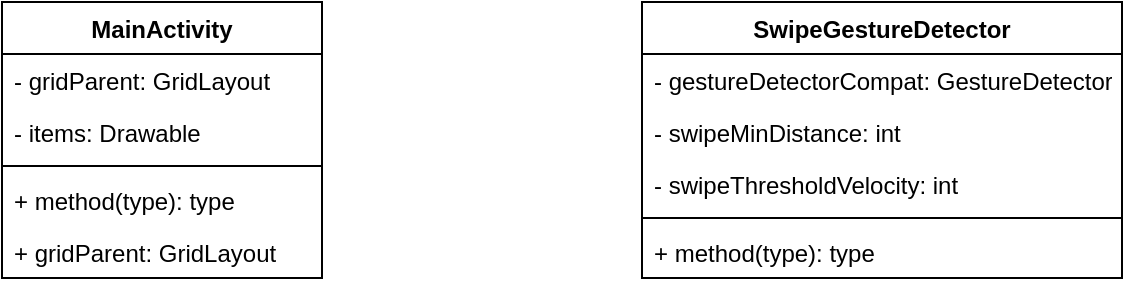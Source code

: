 <mxfile version="20.3.0" type="device"><diagram id="C5RBs43oDa-KdzZeNtuy" name="Page-1"><mxGraphModel dx="1145" dy="590" grid="1" gridSize="10" guides="1" tooltips="1" connect="1" arrows="1" fold="1" page="1" pageScale="1" pageWidth="827" pageHeight="1169" math="0" shadow="0"><root><mxCell id="WIyWlLk6GJQsqaUBKTNV-0"/><mxCell id="WIyWlLk6GJQsqaUBKTNV-1" parent="WIyWlLk6GJQsqaUBKTNV-0"/><mxCell id="E9Z4wYJC41i7d7zlD1jB-0" value="MainActivity" style="swimlane;fontStyle=1;align=center;verticalAlign=top;childLayout=stackLayout;horizontal=1;startSize=26;horizontalStack=0;resizeParent=1;resizeParentMax=0;resizeLast=0;collapsible=1;marginBottom=0;" vertex="1" parent="WIyWlLk6GJQsqaUBKTNV-1"><mxGeometry x="80" y="80" width="160" height="138" as="geometry"/></mxCell><mxCell id="E9Z4wYJC41i7d7zlD1jB-1" value="- gridParent: GridLayout" style="text;strokeColor=none;fillColor=none;align=left;verticalAlign=top;spacingLeft=4;spacingRight=4;overflow=hidden;rotatable=0;points=[[0,0.5],[1,0.5]];portConstraint=eastwest;" vertex="1" parent="E9Z4wYJC41i7d7zlD1jB-0"><mxGeometry y="26" width="160" height="26" as="geometry"/></mxCell><mxCell id="E9Z4wYJC41i7d7zlD1jB-4" value="- items: Drawable" style="text;strokeColor=none;fillColor=none;align=left;verticalAlign=top;spacingLeft=4;spacingRight=4;overflow=hidden;rotatable=0;points=[[0,0.5],[1,0.5]];portConstraint=eastwest;" vertex="1" parent="E9Z4wYJC41i7d7zlD1jB-0"><mxGeometry y="52" width="160" height="26" as="geometry"/></mxCell><mxCell id="E9Z4wYJC41i7d7zlD1jB-2" value="" style="line;strokeWidth=1;fillColor=none;align=left;verticalAlign=middle;spacingTop=-1;spacingLeft=3;spacingRight=3;rotatable=0;labelPosition=right;points=[];portConstraint=eastwest;strokeColor=inherit;" vertex="1" parent="E9Z4wYJC41i7d7zlD1jB-0"><mxGeometry y="78" width="160" height="8" as="geometry"/></mxCell><mxCell id="E9Z4wYJC41i7d7zlD1jB-3" value="+ method(type): type" style="text;strokeColor=none;fillColor=none;align=left;verticalAlign=top;spacingLeft=4;spacingRight=4;overflow=hidden;rotatable=0;points=[[0,0.5],[1,0.5]];portConstraint=eastwest;" vertex="1" parent="E9Z4wYJC41i7d7zlD1jB-0"><mxGeometry y="86" width="160" height="26" as="geometry"/></mxCell><mxCell id="E9Z4wYJC41i7d7zlD1jB-8" value="+ gridParent: GridLayout" style="text;strokeColor=none;fillColor=none;align=left;verticalAlign=top;spacingLeft=4;spacingRight=4;overflow=hidden;rotatable=0;points=[[0,0.5],[1,0.5]];portConstraint=eastwest;" vertex="1" parent="E9Z4wYJC41i7d7zlD1jB-0"><mxGeometry y="112" width="160" height="26" as="geometry"/></mxCell><mxCell id="E9Z4wYJC41i7d7zlD1jB-9" value="SwipeGestureDetector" style="swimlane;fontStyle=1;align=center;verticalAlign=top;childLayout=stackLayout;horizontal=1;startSize=26;horizontalStack=0;resizeParent=1;resizeParentMax=0;resizeLast=0;collapsible=1;marginBottom=0;" vertex="1" parent="WIyWlLk6GJQsqaUBKTNV-1"><mxGeometry x="400" y="80" width="240" height="138" as="geometry"/></mxCell><mxCell id="E9Z4wYJC41i7d7zlD1jB-10" value="- gestureDetectorCompat: GestureDetectorCompat" style="text;strokeColor=none;fillColor=none;align=left;verticalAlign=top;spacingLeft=4;spacingRight=4;overflow=hidden;rotatable=0;points=[[0,0.5],[1,0.5]];portConstraint=eastwest;" vertex="1" parent="E9Z4wYJC41i7d7zlD1jB-9"><mxGeometry y="26" width="240" height="26" as="geometry"/></mxCell><mxCell id="E9Z4wYJC41i7d7zlD1jB-14" value="- swipeMinDistance: int" style="text;strokeColor=none;fillColor=none;align=left;verticalAlign=top;spacingLeft=4;spacingRight=4;overflow=hidden;rotatable=0;points=[[0,0.5],[1,0.5]];portConstraint=eastwest;" vertex="1" parent="E9Z4wYJC41i7d7zlD1jB-9"><mxGeometry y="52" width="240" height="26" as="geometry"/></mxCell><mxCell id="E9Z4wYJC41i7d7zlD1jB-13" value="- swipeThresholdVelocity: int" style="text;strokeColor=none;fillColor=none;align=left;verticalAlign=top;spacingLeft=4;spacingRight=4;overflow=hidden;rotatable=0;points=[[0,0.5],[1,0.5]];portConstraint=eastwest;" vertex="1" parent="E9Z4wYJC41i7d7zlD1jB-9"><mxGeometry y="78" width="240" height="26" as="geometry"/></mxCell><mxCell id="E9Z4wYJC41i7d7zlD1jB-11" value="" style="line;strokeWidth=1;fillColor=none;align=left;verticalAlign=middle;spacingTop=-1;spacingLeft=3;spacingRight=3;rotatable=0;labelPosition=right;points=[];portConstraint=eastwest;strokeColor=inherit;" vertex="1" parent="E9Z4wYJC41i7d7zlD1jB-9"><mxGeometry y="104" width="240" height="8" as="geometry"/></mxCell><mxCell id="E9Z4wYJC41i7d7zlD1jB-12" value="+ method(type): type" style="text;strokeColor=none;fillColor=none;align=left;verticalAlign=top;spacingLeft=4;spacingRight=4;overflow=hidden;rotatable=0;points=[[0,0.5],[1,0.5]];portConstraint=eastwest;" vertex="1" parent="E9Z4wYJC41i7d7zlD1jB-9"><mxGeometry y="112" width="240" height="26" as="geometry"/></mxCell></root></mxGraphModel></diagram></mxfile>